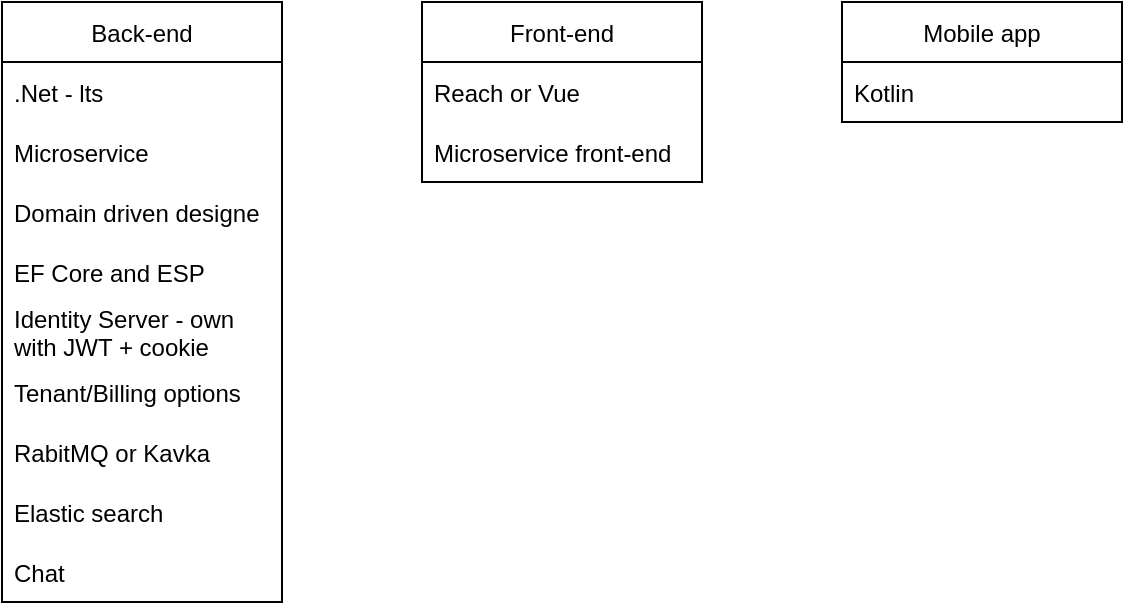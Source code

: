 <mxfile version="20.2.8" type="github">
  <diagram id="snXgQ7zDpd6ALeMQA5ko" name="Page-1">
    <mxGraphModel dx="1422" dy="882" grid="1" gridSize="10" guides="1" tooltips="1" connect="1" arrows="1" fold="1" page="1" pageScale="1" pageWidth="827" pageHeight="1169" math="0" shadow="0">
      <root>
        <mxCell id="0" />
        <mxCell id="1" parent="0" />
        <mxCell id="Xf2JtWpbao_VLnLm5ezp-2" value="Back-end" style="swimlane;fontStyle=0;childLayout=stackLayout;horizontal=1;startSize=30;horizontalStack=0;resizeParent=1;resizeParentMax=0;resizeLast=0;collapsible=1;marginBottom=0;" parent="1" vertex="1">
          <mxGeometry x="50" y="100" width="140" height="300" as="geometry" />
        </mxCell>
        <mxCell id="Xf2JtWpbao_VLnLm5ezp-3" value=".Net - lts" style="text;strokeColor=none;fillColor=none;align=left;verticalAlign=middle;spacingLeft=4;spacingRight=4;overflow=hidden;points=[[0,0.5],[1,0.5]];portConstraint=eastwest;rotatable=0;" parent="Xf2JtWpbao_VLnLm5ezp-2" vertex="1">
          <mxGeometry y="30" width="140" height="30" as="geometry" />
        </mxCell>
        <mxCell id="Xf2JtWpbao_VLnLm5ezp-4" value="Microservice" style="text;strokeColor=none;fillColor=none;align=left;verticalAlign=middle;spacingLeft=4;spacingRight=4;overflow=hidden;points=[[0,0.5],[1,0.5]];portConstraint=eastwest;rotatable=0;" parent="Xf2JtWpbao_VLnLm5ezp-2" vertex="1">
          <mxGeometry y="60" width="140" height="30" as="geometry" />
        </mxCell>
        <mxCell id="Xf2JtWpbao_VLnLm5ezp-5" value="Domain driven designe" style="text;strokeColor=none;fillColor=none;align=left;verticalAlign=middle;spacingLeft=4;spacingRight=4;overflow=hidden;points=[[0,0.5],[1,0.5]];portConstraint=eastwest;rotatable=0;" parent="Xf2JtWpbao_VLnLm5ezp-2" vertex="1">
          <mxGeometry y="90" width="140" height="30" as="geometry" />
        </mxCell>
        <mxCell id="Xf2JtWpbao_VLnLm5ezp-11" value="EF Core and ESP" style="text;strokeColor=none;fillColor=none;align=left;verticalAlign=middle;spacingLeft=4;spacingRight=4;overflow=hidden;points=[[0,0.5],[1,0.5]];portConstraint=eastwest;rotatable=0;" parent="Xf2JtWpbao_VLnLm5ezp-2" vertex="1">
          <mxGeometry y="120" width="140" height="30" as="geometry" />
        </mxCell>
        <mxCell id="Xf2JtWpbao_VLnLm5ezp-12" value="Identity Server - own&#xa;with JWT + cookie" style="text;strokeColor=none;fillColor=none;align=left;verticalAlign=middle;spacingLeft=4;spacingRight=4;overflow=hidden;points=[[0,0.5],[1,0.5]];portConstraint=eastwest;rotatable=0;" parent="Xf2JtWpbao_VLnLm5ezp-2" vertex="1">
          <mxGeometry y="150" width="140" height="30" as="geometry" />
        </mxCell>
        <mxCell id="Xf2JtWpbao_VLnLm5ezp-14" value="Tenant/Billing options" style="text;strokeColor=none;fillColor=none;align=left;verticalAlign=middle;spacingLeft=4;spacingRight=4;overflow=hidden;points=[[0,0.5],[1,0.5]];portConstraint=eastwest;rotatable=0;" parent="Xf2JtWpbao_VLnLm5ezp-2" vertex="1">
          <mxGeometry y="180" width="140" height="30" as="geometry" />
        </mxCell>
        <mxCell id="Xf2JtWpbao_VLnLm5ezp-19" value="RabitMQ or Kavka" style="text;strokeColor=none;fillColor=none;align=left;verticalAlign=middle;spacingLeft=4;spacingRight=4;overflow=hidden;points=[[0,0.5],[1,0.5]];portConstraint=eastwest;rotatable=0;" parent="Xf2JtWpbao_VLnLm5ezp-2" vertex="1">
          <mxGeometry y="210" width="140" height="30" as="geometry" />
        </mxCell>
        <mxCell id="Xf2JtWpbao_VLnLm5ezp-20" value="Elastic search" style="text;strokeColor=none;fillColor=none;align=left;verticalAlign=middle;spacingLeft=4;spacingRight=4;overflow=hidden;points=[[0,0.5],[1,0.5]];portConstraint=eastwest;rotatable=0;" parent="Xf2JtWpbao_VLnLm5ezp-2" vertex="1">
          <mxGeometry y="240" width="140" height="30" as="geometry" />
        </mxCell>
        <mxCell id="blLHWndiZsECNPH8XYXt-1" value="Chat" style="text;strokeColor=none;fillColor=none;align=left;verticalAlign=middle;spacingLeft=4;spacingRight=4;overflow=hidden;points=[[0,0.5],[1,0.5]];portConstraint=eastwest;rotatable=0;" parent="Xf2JtWpbao_VLnLm5ezp-2" vertex="1">
          <mxGeometry y="270" width="140" height="30" as="geometry" />
        </mxCell>
        <mxCell id="zEtdh8_RFZS666Uo8lPf-1" value="Front-end" style="swimlane;fontStyle=0;childLayout=stackLayout;horizontal=1;startSize=30;horizontalStack=0;resizeParent=1;resizeParentMax=0;resizeLast=0;collapsible=1;marginBottom=0;" parent="1" vertex="1">
          <mxGeometry x="260" y="100" width="140" height="90" as="geometry" />
        </mxCell>
        <mxCell id="zEtdh8_RFZS666Uo8lPf-2" value="Reach or Vue" style="text;strokeColor=none;fillColor=none;align=left;verticalAlign=middle;spacingLeft=4;spacingRight=4;overflow=hidden;points=[[0,0.5],[1,0.5]];portConstraint=eastwest;rotatable=0;" parent="zEtdh8_RFZS666Uo8lPf-1" vertex="1">
          <mxGeometry y="30" width="140" height="30" as="geometry" />
        </mxCell>
        <mxCell id="zEtdh8_RFZS666Uo8lPf-12" value="Microservice front-end" style="text;strokeColor=none;fillColor=none;align=left;verticalAlign=middle;spacingLeft=4;spacingRight=4;overflow=hidden;points=[[0,0.5],[1,0.5]];portConstraint=eastwest;rotatable=0;" parent="zEtdh8_RFZS666Uo8lPf-1" vertex="1">
          <mxGeometry y="60" width="140" height="30" as="geometry" />
        </mxCell>
        <mxCell id="zEtdh8_RFZS666Uo8lPf-14" value="Mobile app" style="swimlane;fontStyle=0;childLayout=stackLayout;horizontal=1;startSize=30;horizontalStack=0;resizeParent=1;resizeParentMax=0;resizeLast=0;collapsible=1;marginBottom=0;" parent="1" vertex="1">
          <mxGeometry x="470" y="100" width="140" height="60" as="geometry" />
        </mxCell>
        <mxCell id="zEtdh8_RFZS666Uo8lPf-15" value="Kotlin" style="text;strokeColor=none;fillColor=none;align=left;verticalAlign=middle;spacingLeft=4;spacingRight=4;overflow=hidden;points=[[0,0.5],[1,0.5]];portConstraint=eastwest;rotatable=0;" parent="zEtdh8_RFZS666Uo8lPf-14" vertex="1">
          <mxGeometry y="30" width="140" height="30" as="geometry" />
        </mxCell>
      </root>
    </mxGraphModel>
  </diagram>
</mxfile>

